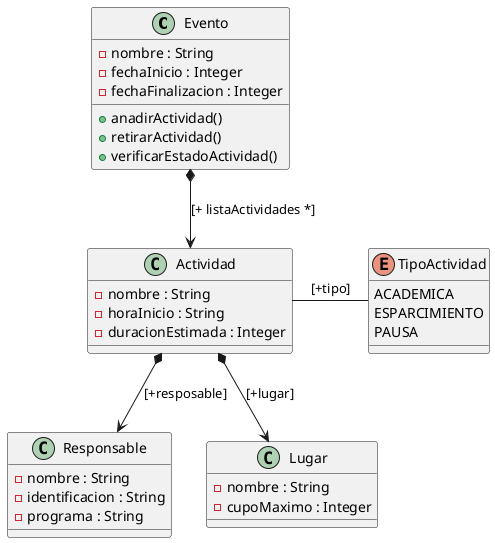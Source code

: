 @startuml
'https://plantuml.com/class-diagram

class Evento{
    - nombre : String
    - fechaInicio : Integer
    - fechaFinalizacion : Integer
    + anadirActividad()
    + retirarActividad()
    + verificarEstadoActividad()
}
class Actividad{
    - nombre : String
    - horaInicio : String
    - duracionEstimada : Integer
}
class Responsable{
    - nombre : String
    - identificacion : String
    - programa : String
}
class Lugar{
    - nombre : String
    - cupoMaximo : Integer
}

enum TipoActividad {
ACADEMICA
ESPARCIMIENTO
PAUSA
}

Evento *--> Actividad: [+ listaActividades *]
Actividad *--> Lugar: [+lugar]
Actividad *--> Responsable: [+resposable]
Actividad - TipoActividad: [+tipo]

@enduml